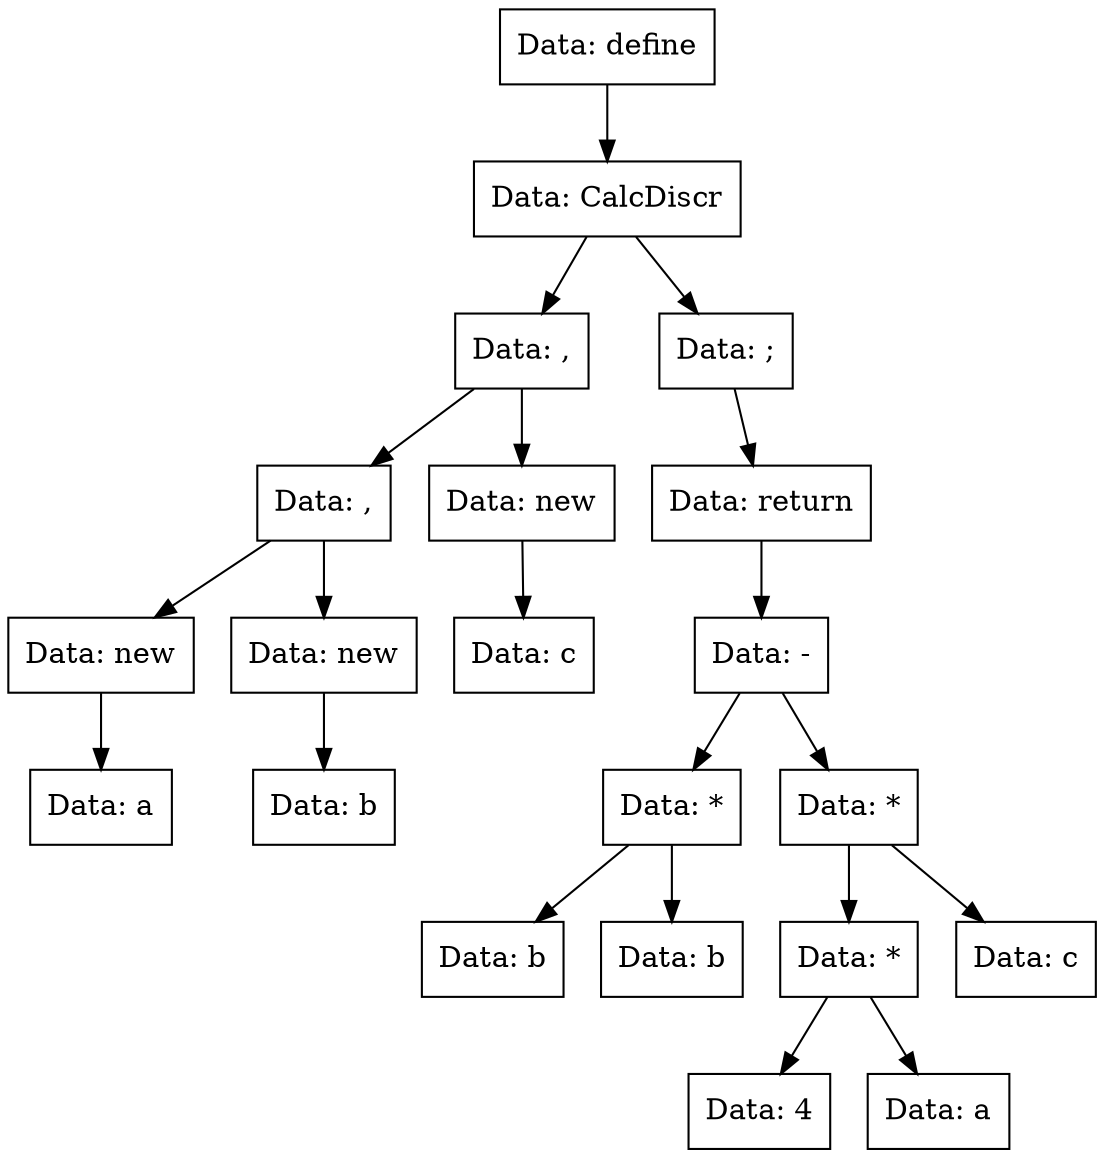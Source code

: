 digraph CalcDiscr{
Node0x562fe4888a70[shape="record", label="Data: define"];
Node0x562fe48889d0[shape="record", label="Data: CalcDiscr"];
Node0x562fe48890b0[shape="record", label="Data: ,"];
Node0x562fe488b870[shape="record", label="Data: ,"];
Node0x562fe4888c50[shape="record", label="Data: new"];
Node0x562fe48892e0[shape="record", label="Data: a"];
Node0x562fe4888c50->Node0x562fe48892e0;
Node0x562fe488b870->Node0x562fe4888c50;
Node0x562fe488b780[shape="record", label="Data: new"];
Node0x562fe488d6b0[shape="record", label="Data: b"];
Node0x562fe488b780->Node0x562fe488d6b0;
Node0x562fe488b870->Node0x562fe488b780;
Node0x562fe48890b0->Node0x562fe488b870;
Node0x562fe488d390[shape="record", label="Data: new"];
Node0x562fe488ce40[shape="record", label="Data: c"];
Node0x562fe488d390->Node0x562fe488ce40;
Node0x562fe48890b0->Node0x562fe488d390;
Node0x562fe48889d0->Node0x562fe48890b0;
Node0x562fe4888bb0[shape="record", label="Data: ;"];
Node0x562fe488d4d0[shape="record", label="Data: return"];
Node0x562fe4888e80[shape="record", label="Data: -"];
Node0x562fe488cbc0[shape="record", label="Data: *"];
Node0x562fe488cee0[shape="record", label="Data: b"];
Node0x562fe488cbc0->Node0x562fe488cee0;
Node0x562fe488d700[shape="record", label="Data: b"];
Node0x562fe488cbc0->Node0x562fe488d700;
Node0x562fe4888e80->Node0x562fe488cbc0;
Node0x562fe488d2f0[shape="record", label="Data: *"];
Node0x562fe488cd50[shape="record", label="Data: *"];
Node0x562fe488cc60[shape="record", label="Data: 4"];
Node0x562fe488cd50->Node0x562fe488cc60;
Node0x562fe488d020[shape="record", label="Data: a"];
Node0x562fe488cd50->Node0x562fe488d020;
Node0x562fe488d2f0->Node0x562fe488cd50;
Node0x562fe488cfd0[shape="record", label="Data: c"];
Node0x562fe488d2f0->Node0x562fe488cfd0;
Node0x562fe4888e80->Node0x562fe488d2f0;
Node0x562fe488d4d0->Node0x562fe4888e80;
Node0x562fe4888bb0->Node0x562fe488d4d0;
Node0x562fe48889d0->Node0x562fe4888bb0;
Node0x562fe4888a70->Node0x562fe48889d0;
}